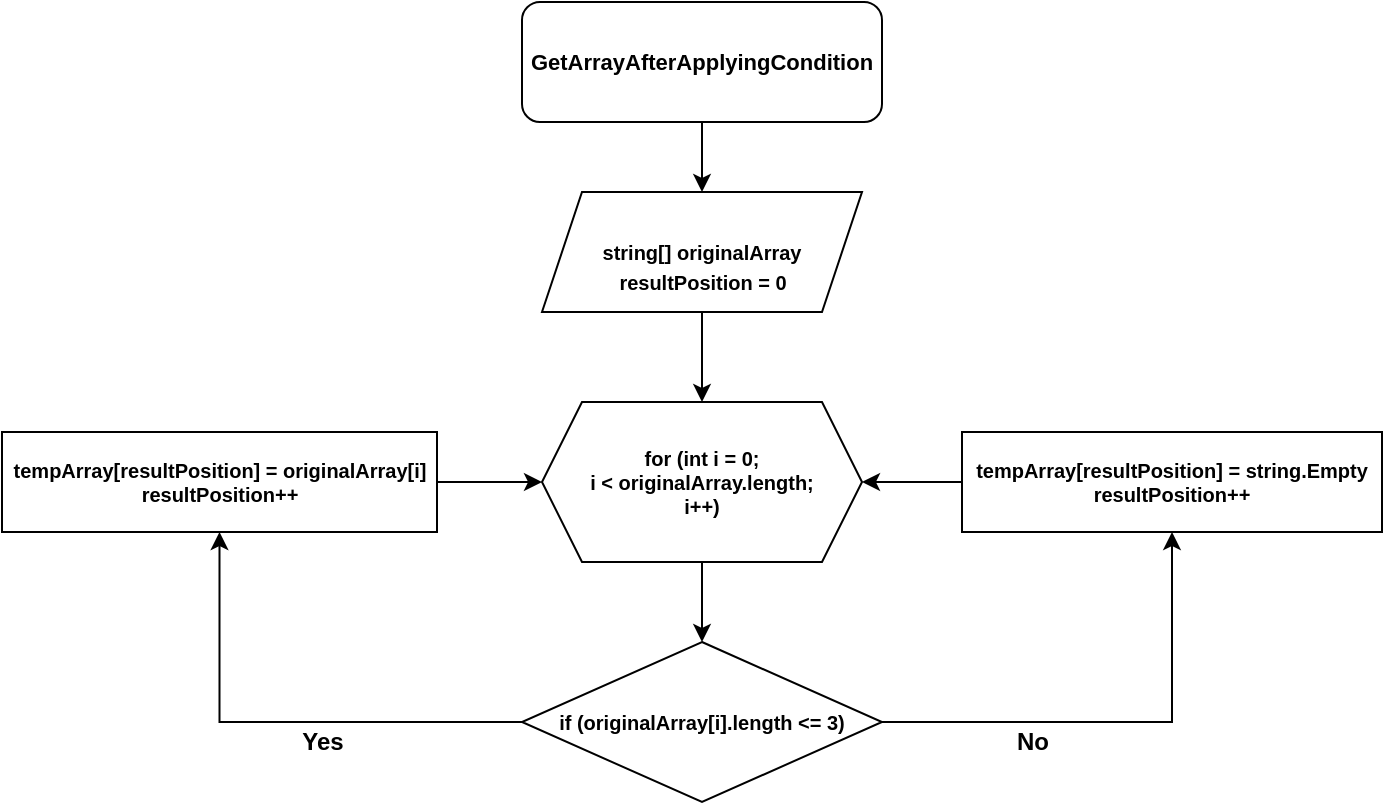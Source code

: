 <mxfile version="20.3.2" type="device"><diagram id="6YwQQIW8eCQRHDkm4CSs" name="Page-1"><mxGraphModel dx="2062" dy="772" grid="1" gridSize="10" guides="1" tooltips="1" connect="1" arrows="1" fold="1" page="1" pageScale="1" pageWidth="827" pageHeight="1169" math="0" shadow="0"><root><mxCell id="0"/><mxCell id="1" parent="0"/><mxCell id="DnkCzbvQFBXvj7n7dTfT-9" value="" style="edgeStyle=orthogonalEdgeStyle;rounded=0;orthogonalLoop=1;jettySize=auto;html=1;fontStyle=1" parent="1" source="DnkCzbvQFBXvj7n7dTfT-1" target="DnkCzbvQFBXvj7n7dTfT-2" edge="1"><mxGeometry relative="1" as="geometry"/></mxCell><mxCell id="DnkCzbvQFBXvj7n7dTfT-1" value="&lt;div style=&quot;line-height: 19px; font-size: 11px;&quot;&gt;&lt;div style=&quot;line-height: 19px; font-size: 11px;&quot;&gt;&lt;span style=&quot;font-size: 11px;&quot;&gt;&lt;font style=&quot;font-size: 11px;&quot;&gt;GetArrayAfterApplyingCondition&lt;/font&gt;&lt;/span&gt;&lt;/div&gt;&lt;/div&gt;" style="rounded=1;whiteSpace=wrap;html=1;fontSize=11;fillColor=#FFFFFF;labelBackgroundColor=default;fontStyle=1" parent="1" vertex="1"><mxGeometry x="310" y="10" width="180" height="60" as="geometry"/></mxCell><mxCell id="DnkCzbvQFBXvj7n7dTfT-8" value="" style="edgeStyle=orthogonalEdgeStyle;rounded=0;orthogonalLoop=1;jettySize=auto;html=1;fontStyle=1" parent="1" source="DnkCzbvQFBXvj7n7dTfT-2" target="DnkCzbvQFBXvj7n7dTfT-3" edge="1"><mxGeometry relative="1" as="geometry"/></mxCell><mxCell id="DnkCzbvQFBXvj7n7dTfT-2" value="string[] originalArray " style="shape=parallelogram;perimeter=parallelogramPerimeter;whiteSpace=wrap;fixedSize=1;labelBackgroundColor=default;fontSize=10;fontStyle=1" parent="1" vertex="1"><mxGeometry x="320" y="105" width="160" height="60" as="geometry"/></mxCell><mxCell id="DnkCzbvQFBXvj7n7dTfT-7" value="" style="edgeStyle=orthogonalEdgeStyle;rounded=0;orthogonalLoop=1;jettySize=auto;html=1;fontStyle=1" parent="1" source="DnkCzbvQFBXvj7n7dTfT-3" target="DnkCzbvQFBXvj7n7dTfT-4" edge="1"><mxGeometry relative="1" as="geometry"/></mxCell><mxCell id="DnkCzbvQFBXvj7n7dTfT-3" value="for (int i = 0;&lt;br style=&quot;font-size: 10px;&quot;&gt;i &amp;lt; originalArray.length;&lt;br style=&quot;font-size: 10px;&quot;&gt;i++)" style="shape=hexagon;perimeter=hexagonPerimeter2;whiteSpace=wrap;html=1;fixedSize=1;fontSize=10;fontStyle=1" parent="1" vertex="1"><mxGeometry x="320" y="210" width="160" height="80" as="geometry"/></mxCell><mxCell id="B7fp_Nzf1htRCQnwWERk-2" value="" style="edgeStyle=orthogonalEdgeStyle;rounded=0;orthogonalLoop=1;jettySize=auto;html=1;fontStyle=1" parent="1" source="DnkCzbvQFBXvj7n7dTfT-4" target="DnkCzbvQFBXvj7n7dTfT-5" edge="1"><mxGeometry relative="1" as="geometry"/></mxCell><mxCell id="R9dVL5VzBXDgMbGkIeLn-3" style="edgeStyle=orthogonalEdgeStyle;rounded=0;orthogonalLoop=1;jettySize=auto;html=1;exitX=1;exitY=0.5;exitDx=0;exitDy=0;entryX=0.5;entryY=1;entryDx=0;entryDy=0;fontStyle=1" parent="1" source="DnkCzbvQFBXvj7n7dTfT-4" target="R9dVL5VzBXDgMbGkIeLn-7" edge="1"><mxGeometry relative="1" as="geometry"><mxPoint x="690" y="330" as="targetPoint"/></mxGeometry></mxCell><mxCell id="DnkCzbvQFBXvj7n7dTfT-4" value="if (originalArray[i].length &amp;lt;= 3)" style="rhombus;whiteSpace=wrap;html=1;fontSize=10;fontStyle=1" parent="1" vertex="1"><mxGeometry x="310" y="330" width="180" height="80" as="geometry"/></mxCell><mxCell id="DnkCzbvQFBXvj7n7dTfT-17" value="" style="edgeStyle=orthogonalEdgeStyle;rounded=0;orthogonalLoop=1;jettySize=auto;html=1;fontStyle=1" parent="1" source="DnkCzbvQFBXvj7n7dTfT-5" target="DnkCzbvQFBXvj7n7dTfT-3" edge="1"><mxGeometry relative="1" as="geometry"/></mxCell><mxCell id="DnkCzbvQFBXvj7n7dTfT-5" value="tempArray[resultPosition] = originalArray[i]&lt;br style=&quot;font-size: 10px;&quot;&gt;resultPosition++" style="whiteSpace=wrap;html=1;fontSize=10;fontStyle=1" parent="1" vertex="1"><mxGeometry x="50" y="225" width="217.5" height="50" as="geometry"/></mxCell><mxCell id="B7fp_Nzf1htRCQnwWERk-6" value="Yes" style="text;html=1;align=center;verticalAlign=middle;resizable=0;points=[];autosize=1;strokeColor=none;fillColor=none;fontStyle=1" parent="1" vertex="1"><mxGeometry x="190" y="365" width="40" height="30" as="geometry"/></mxCell><mxCell id="B7fp_Nzf1htRCQnwWERk-10" value="No" style="text;html=1;align=center;verticalAlign=middle;resizable=0;points=[];autosize=1;strokeColor=none;fillColor=none;fontStyle=1" parent="1" vertex="1"><mxGeometry x="545" y="365" width="40" height="30" as="geometry"/></mxCell><mxCell id="R9dVL5VzBXDgMbGkIeLn-6" value="&lt;div style=&quot;font-size: 10px; line-height: 19px;&quot;&gt;resultPosition = 0&lt;/div&gt;" style="text;html=1;resizable=0;autosize=1;align=center;verticalAlign=middle;points=[];fillColor=none;strokeColor=none;rounded=0;fontSize=10;fontColor=#000000;labelBackgroundColor=none;fontStyle=1" parent="1" vertex="1"><mxGeometry x="345" y="135" width="110" height="30" as="geometry"/></mxCell><mxCell id="R9dVL5VzBXDgMbGkIeLn-8" style="edgeStyle=orthogonalEdgeStyle;rounded=0;orthogonalLoop=1;jettySize=auto;html=1;entryX=1;entryY=0.5;entryDx=0;entryDy=0;fontSize=13;fontStyle=1" parent="1" source="R9dVL5VzBXDgMbGkIeLn-7" target="DnkCzbvQFBXvj7n7dTfT-3" edge="1"><mxGeometry relative="1" as="geometry"/></mxCell><mxCell id="R9dVL5VzBXDgMbGkIeLn-7" value="tempArray[resultPosition] = string.Empty&lt;br&gt;resultPosition++" style="whiteSpace=wrap;html=1;fontSize=10;fontStyle=1" parent="1" vertex="1"><mxGeometry x="530" y="225" width="210" height="50" as="geometry"/></mxCell></root></mxGraphModel></diagram></mxfile>